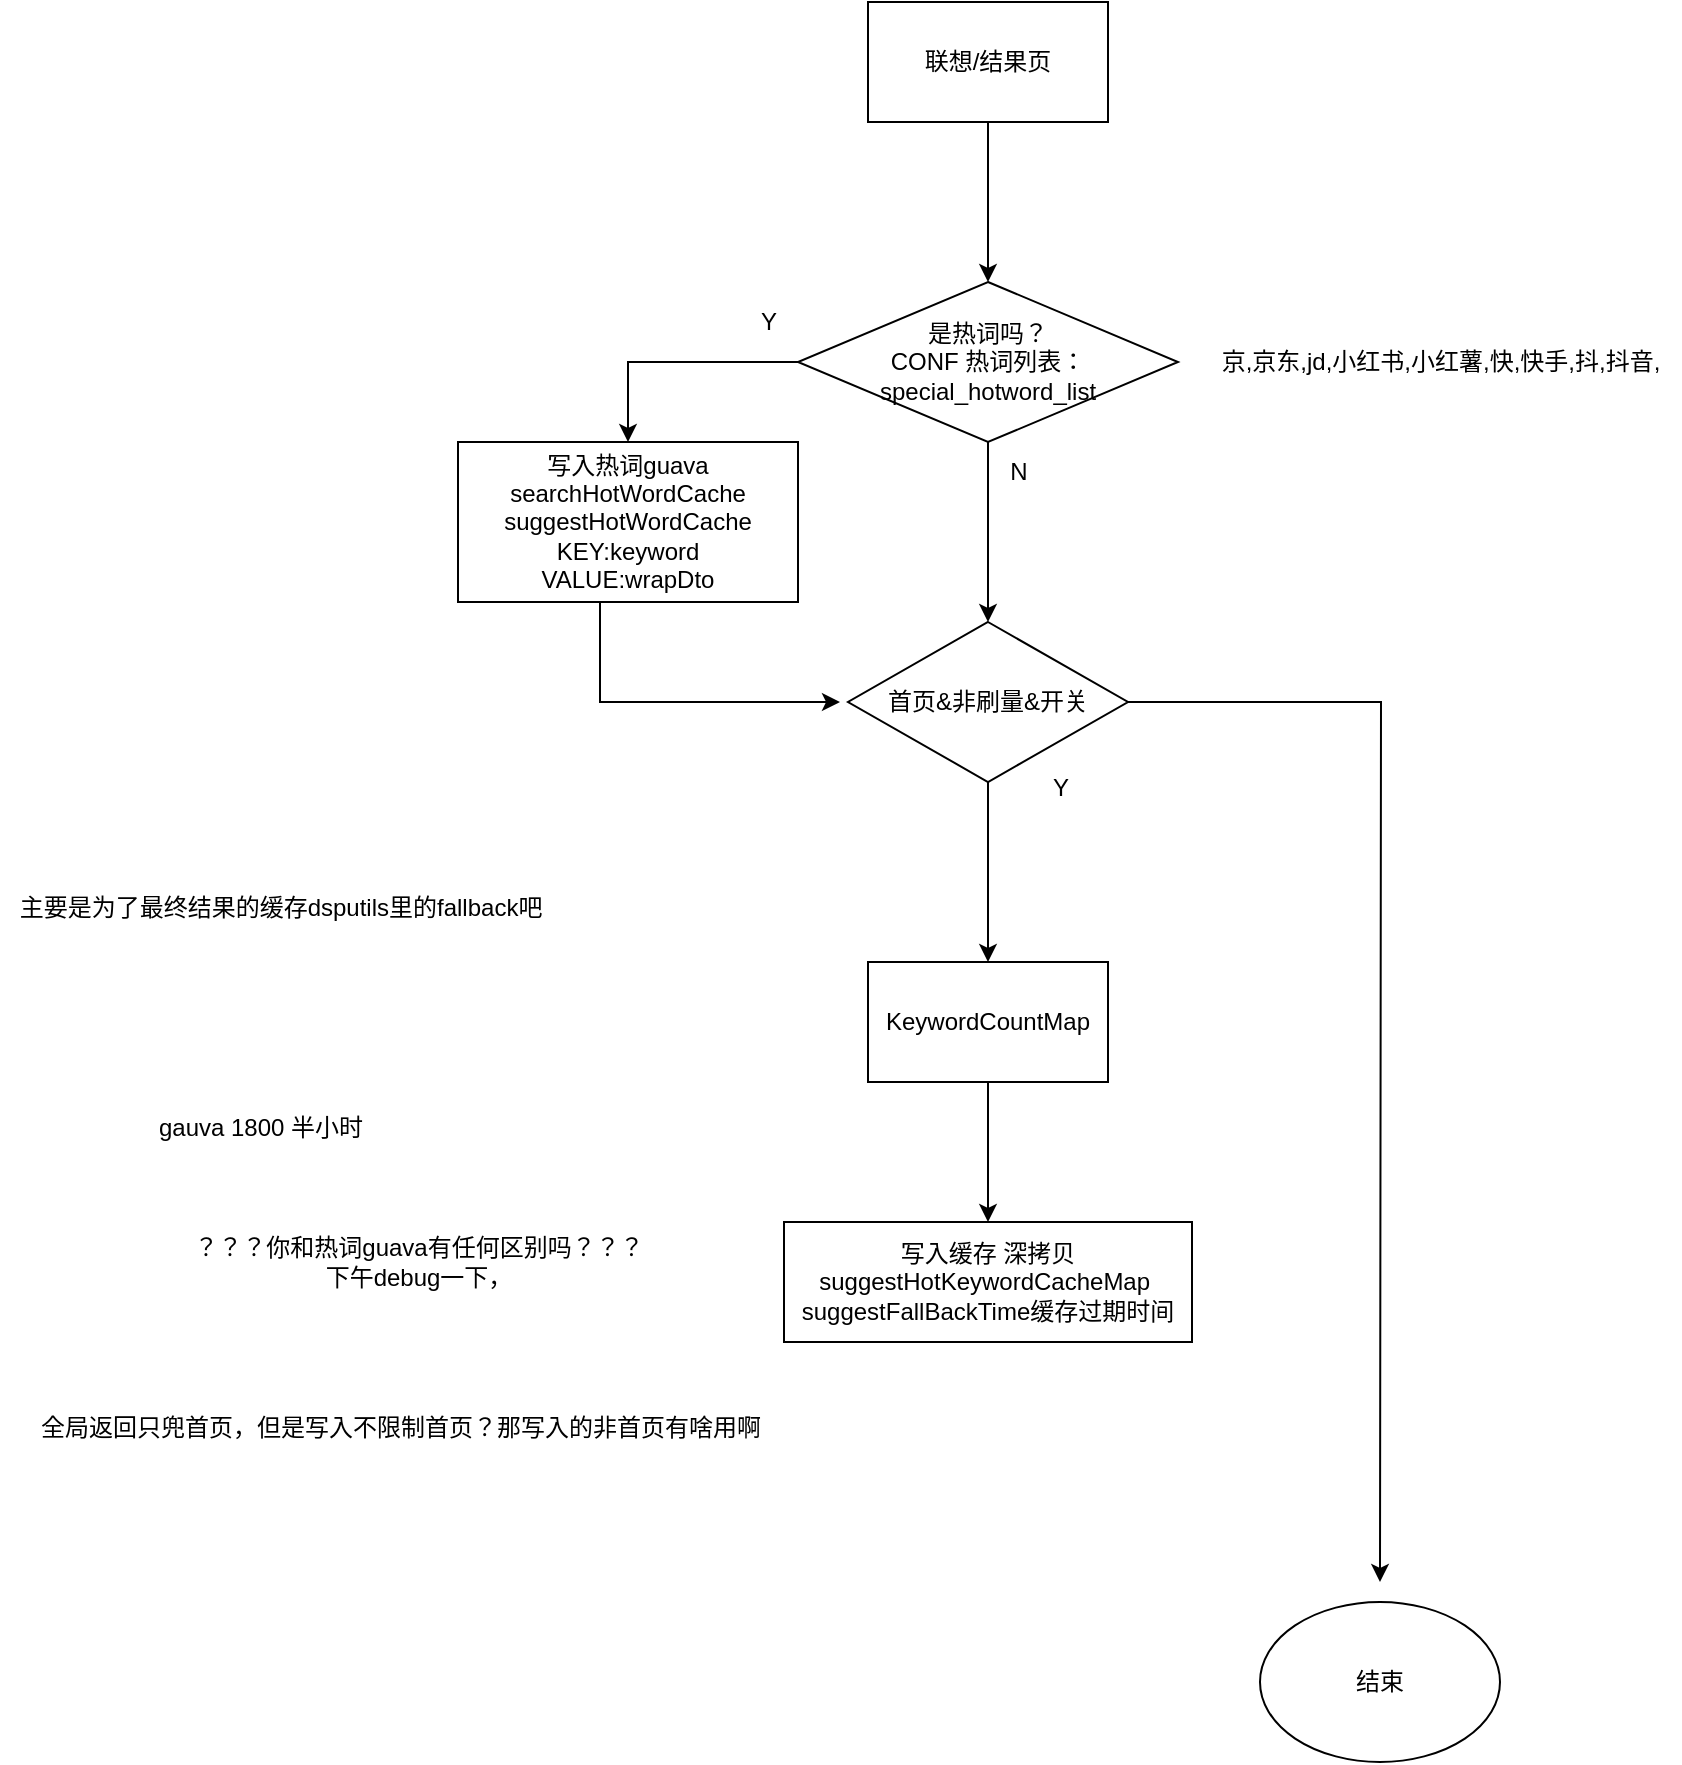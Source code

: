 <mxfile version="24.6.4" type="github">
  <diagram name="第 1 页" id="80e1wzVn7lP730qj4w-V">
    <mxGraphModel dx="1877" dy="542" grid="1" gridSize="10" guides="1" tooltips="1" connect="1" arrows="1" fold="1" page="1" pageScale="1" pageWidth="827" pageHeight="1169" math="0" shadow="0">
      <root>
        <mxCell id="0" />
        <mxCell id="1" parent="0" />
        <mxCell id="NDE4TgQGStizHJLq0DFC-3" value="" style="edgeStyle=orthogonalEdgeStyle;rounded=0;orthogonalLoop=1;jettySize=auto;html=1;" edge="1" parent="1" source="NDE4TgQGStizHJLq0DFC-1">
          <mxGeometry relative="1" as="geometry">
            <mxPoint x="414" y="190" as="targetPoint" />
          </mxGeometry>
        </mxCell>
        <mxCell id="NDE4TgQGStizHJLq0DFC-1" value="联想/结果页" style="whiteSpace=wrap;html=1;" vertex="1" parent="1">
          <mxGeometry x="354" y="50" width="120" height="60" as="geometry" />
        </mxCell>
        <mxCell id="NDE4TgQGStizHJLq0DFC-7" value="" style="edgeStyle=orthogonalEdgeStyle;rounded=0;orthogonalLoop=1;jettySize=auto;html=1;exitX=0;exitY=0.5;exitDx=0;exitDy=0;" edge="1" parent="1" source="NDE4TgQGStizHJLq0DFC-4" target="NDE4TgQGStizHJLq0DFC-6">
          <mxGeometry relative="1" as="geometry" />
        </mxCell>
        <mxCell id="NDE4TgQGStizHJLq0DFC-9" value="" style="edgeStyle=orthogonalEdgeStyle;rounded=0;orthogonalLoop=1;jettySize=auto;html=1;" edge="1" parent="1" source="NDE4TgQGStizHJLq0DFC-4">
          <mxGeometry relative="1" as="geometry">
            <mxPoint x="414" y="360" as="targetPoint" />
          </mxGeometry>
        </mxCell>
        <mxCell id="NDE4TgQGStizHJLq0DFC-4" value="是热词吗？&lt;br&gt;CONF 热词列表： special_hotword_list" style="rhombus;whiteSpace=wrap;html=1;" vertex="1" parent="1">
          <mxGeometry x="319" y="190" width="190" height="80" as="geometry" />
        </mxCell>
        <mxCell id="NDE4TgQGStizHJLq0DFC-5" value="京,京东,jd,小红书,小红薯,快,快手,抖,抖音," style="text;html=1;align=center;verticalAlign=middle;resizable=0;points=[];autosize=1;strokeColor=none;fillColor=none;" vertex="1" parent="1">
          <mxGeometry x="520" y="215" width="240" height="30" as="geometry" />
        </mxCell>
        <mxCell id="NDE4TgQGStizHJLq0DFC-11" style="edgeStyle=orthogonalEdgeStyle;rounded=0;orthogonalLoop=1;jettySize=auto;html=1;" edge="1" parent="1" source="NDE4TgQGStizHJLq0DFC-6">
          <mxGeometry relative="1" as="geometry">
            <mxPoint x="340" y="400" as="targetPoint" />
            <Array as="points">
              <mxPoint x="220" y="400" />
            </Array>
          </mxGeometry>
        </mxCell>
        <mxCell id="NDE4TgQGStizHJLq0DFC-6" value="写入热词guava&lt;div&gt;searchHotWordCache&lt;br&gt;suggestHotWordCache&lt;br&gt;KEY:keyword&lt;br&gt;VALUE:wrapDto&lt;/div&gt;" style="whiteSpace=wrap;html=1;" vertex="1" parent="1">
          <mxGeometry x="149" y="270" width="170" height="80" as="geometry" />
        </mxCell>
        <mxCell id="NDE4TgQGStizHJLq0DFC-10" value="N" style="text;html=1;align=center;verticalAlign=middle;resizable=0;points=[];autosize=1;strokeColor=none;fillColor=none;" vertex="1" parent="1">
          <mxGeometry x="414" y="270" width="30" height="30" as="geometry" />
        </mxCell>
        <mxCell id="NDE4TgQGStizHJLq0DFC-12" value="Y" style="text;html=1;align=center;verticalAlign=middle;resizable=0;points=[];autosize=1;strokeColor=none;fillColor=none;" vertex="1" parent="1">
          <mxGeometry x="289" y="195" width="30" height="30" as="geometry" />
        </mxCell>
        <mxCell id="NDE4TgQGStizHJLq0DFC-15" value="" style="edgeStyle=orthogonalEdgeStyle;rounded=0;orthogonalLoop=1;jettySize=auto;html=1;" edge="1" parent="1" source="NDE4TgQGStizHJLq0DFC-13" target="NDE4TgQGStizHJLq0DFC-14">
          <mxGeometry relative="1" as="geometry" />
        </mxCell>
        <mxCell id="NDE4TgQGStizHJLq0DFC-17" value="" style="edgeStyle=orthogonalEdgeStyle;rounded=0;orthogonalLoop=1;jettySize=auto;html=1;" edge="1" parent="1" source="NDE4TgQGStizHJLq0DFC-13">
          <mxGeometry relative="1" as="geometry">
            <mxPoint x="610" y="840" as="targetPoint" />
          </mxGeometry>
        </mxCell>
        <mxCell id="NDE4TgQGStizHJLq0DFC-13" value="首页&amp;amp;非刷量&amp;amp;开关" style="rhombus;whiteSpace=wrap;html=1;" vertex="1" parent="1">
          <mxGeometry x="344" y="360" width="140" height="80" as="geometry" />
        </mxCell>
        <mxCell id="NDE4TgQGStizHJLq0DFC-24" value="" style="edgeStyle=orthogonalEdgeStyle;rounded=0;orthogonalLoop=1;jettySize=auto;html=1;" edge="1" parent="1" source="NDE4TgQGStizHJLq0DFC-14" target="NDE4TgQGStizHJLq0DFC-23">
          <mxGeometry relative="1" as="geometry" />
        </mxCell>
        <mxCell id="NDE4TgQGStizHJLq0DFC-14" value="KeywordCountMap" style="whiteSpace=wrap;html=1;" vertex="1" parent="1">
          <mxGeometry x="354" y="530" width="120" height="60" as="geometry" />
        </mxCell>
        <mxCell id="NDE4TgQGStizHJLq0DFC-18" value="Y" style="text;html=1;align=center;verticalAlign=middle;resizable=0;points=[];autosize=1;strokeColor=none;fillColor=none;" vertex="1" parent="1">
          <mxGeometry x="435" y="428" width="30" height="30" as="geometry" />
        </mxCell>
        <mxCell id="NDE4TgQGStizHJLq0DFC-20" value="结束" style="ellipse;whiteSpace=wrap;html=1;" vertex="1" parent="1">
          <mxGeometry x="550" y="850" width="120" height="80" as="geometry" />
        </mxCell>
        <mxCell id="NDE4TgQGStizHJLq0DFC-23" value="写入缓存 深拷贝&lt;br&gt;suggestHotKeywordCacheMap&amp;nbsp;&lt;br&gt;suggestFallBackTime缓存过期时间" style="whiteSpace=wrap;html=1;" vertex="1" parent="1">
          <mxGeometry x="312" y="660" width="204" height="60" as="geometry" />
        </mxCell>
        <mxCell id="NDE4TgQGStizHJLq0DFC-25" value="？？？你和热词guava有任何区别吗？？？&lt;br&gt;下午debug一下，" style="text;html=1;align=center;verticalAlign=middle;resizable=0;points=[];autosize=1;strokeColor=none;fillColor=none;" vertex="1" parent="1">
          <mxGeometry x="4" y="660" width="250" height="40" as="geometry" />
        </mxCell>
        <mxCell id="NDE4TgQGStizHJLq0DFC-26" value="主要是为了最终结果的缓存dsputils里的fallback吧" style="text;html=1;align=center;verticalAlign=middle;resizable=0;points=[];autosize=1;strokeColor=none;fillColor=none;" vertex="1" parent="1">
          <mxGeometry x="-80" y="488" width="280" height="30" as="geometry" />
        </mxCell>
        <mxCell id="NDE4TgQGStizHJLq0DFC-27" value="全局返回只兜首页，但是写入不限制首页？那写入的非首页有啥用啊" style="text;html=1;align=center;verticalAlign=middle;resizable=0;points=[];autosize=1;strokeColor=none;fillColor=none;" vertex="1" parent="1">
          <mxGeometry x="-70" y="748" width="380" height="30" as="geometry" />
        </mxCell>
        <mxCell id="NDE4TgQGStizHJLq0DFC-28" value="gauva 1800 半小时" style="text;html=1;align=center;verticalAlign=middle;resizable=0;points=[];autosize=1;strokeColor=none;fillColor=none;" vertex="1" parent="1">
          <mxGeometry x="-15" y="598" width="130" height="30" as="geometry" />
        </mxCell>
      </root>
    </mxGraphModel>
  </diagram>
</mxfile>
